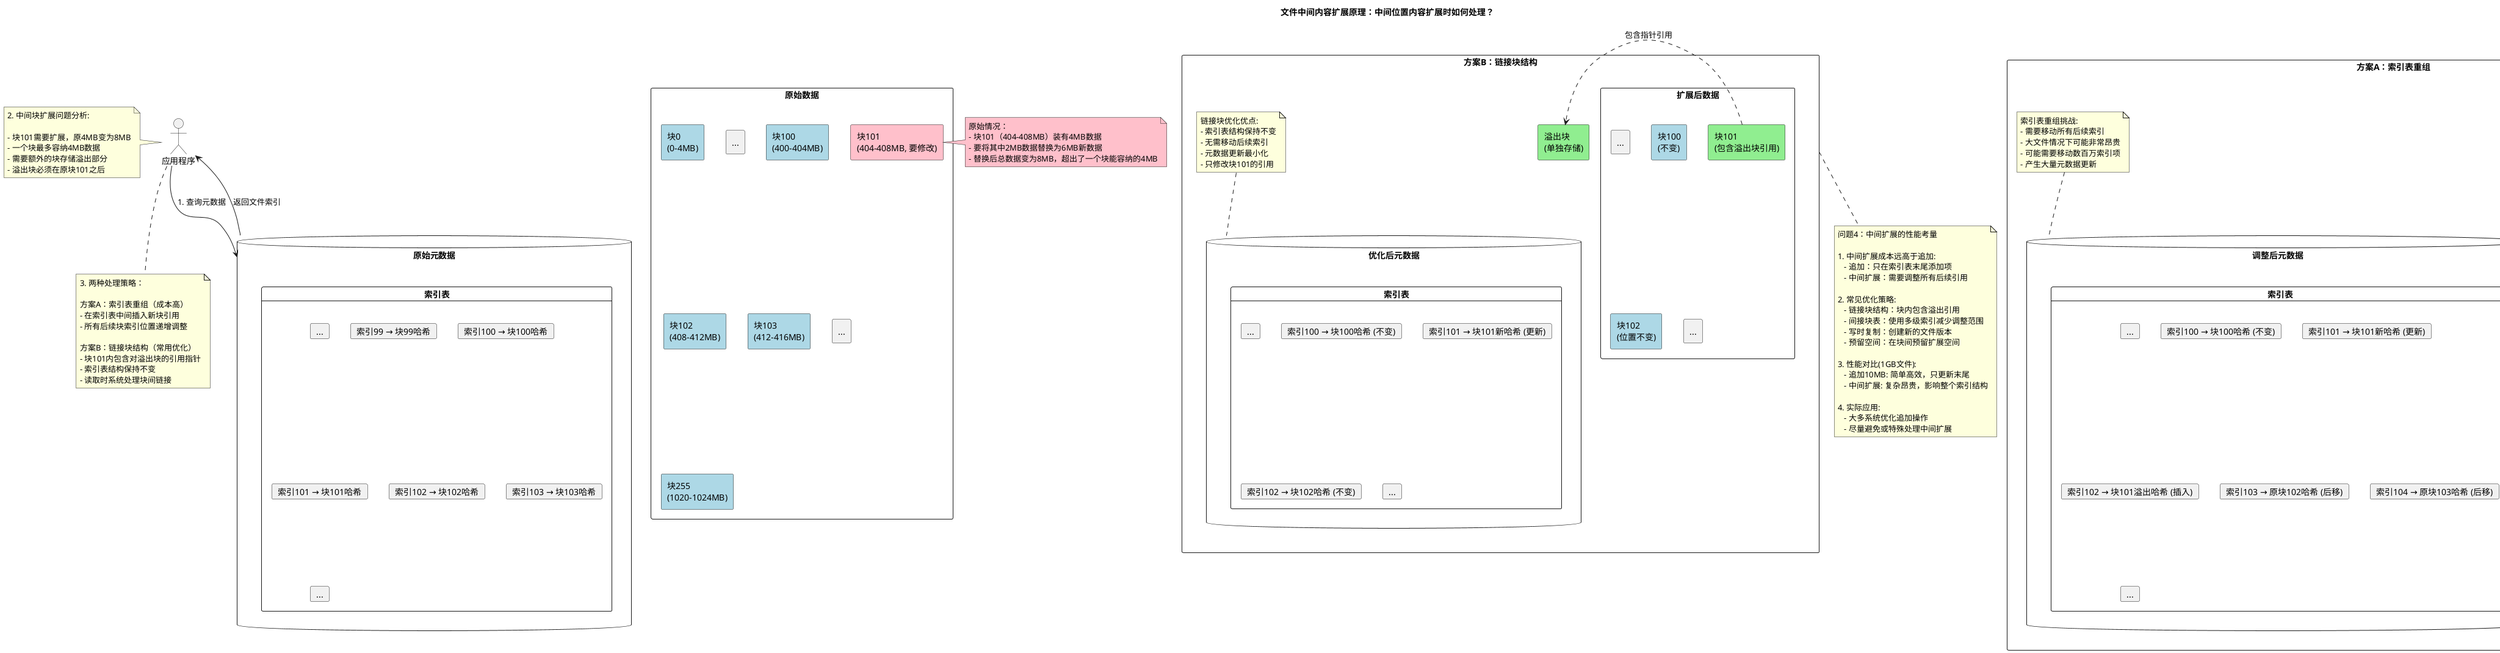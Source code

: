 @startuml 文件中间内容扩展原理

skinparam backgroundColor white
skinparam handwritten false
skinparam defaultFontName Microsoft YaHei

title 文件中间内容扩展原理：中间位置内容扩展时如何处理？

' 中间扩展场景
rectangle "原始数据" as orig_data {
  rectangle "块0\n(0-4MB)" as me_block0 #lightblue
  rectangle "..." as me_more1
  rectangle "块100\n(400-404MB)" as me_block100 #lightblue
  rectangle "块101\n(404-408MB, 要修改)" as me_block101 #pink
  rectangle "块102\n(408-412MB)" as me_block102 #lightblue
  rectangle "块103\n(412-416MB)" as me_block103 #lightblue
  rectangle "..." as me_more2
  rectangle "块255\n(1020-1024MB)" as me_block255 #lightblue
}

note right of me_block101 #pink
  原始情况：
  - 块101（404-408MB）装有4MB数据
  - 要将其中2MB数据替换为6MB新数据
  - 替换后总数据变为8MB，超出了一个块能容纳的4MB
end note

' 元数据
database "原始元数据" as orig_metadata {
  card "索引表" as old_idx {
    card "..." as old_more1
    card "索引99 → 块99哈希" as old_idx99
    card "索引100 → 块100哈希" as old_idx100
    card "索引101 → 块101哈希" as old_idx101
    card "索引102 → 块102哈希" as old_idx102
    card "索引103 → 块103哈希" as old_idx103
    card "..." as old_more2
  }
}

' 更新流程
actor "应用程序" as app

app -down-> orig_metadata: 1. 查询元数据
orig_metadata -up-> app: 返回文件索引

note left of app
  2. 中间块扩展问题分析:
  
  - 块101需要扩展，原4MB变为8MB
  - 一个块最多容纳4MB数据
  - 需要额外的块存储溢出部分
  - 溢出块必须在原块101之后
end note

note bottom of app
  3. 两种处理策略：
  
  方案A：索引表重组（成本高）
  - 在索引表中间插入新块引用
  - 所有后续块索引位置递增调整
  
  方案B：链接块结构（常用优化）
  - 块101内包含对溢出块的引用指针
  - 索引表结构保持不变
  - 读取时系统处理块间链接
end note

' 方案A：索引表重组
rectangle "方案A：索引表重组" as solution_a {
  rectangle "扩展后数据" as expanded_data_a {
    rectangle "..." as exp_more1_a
    rectangle "块100\n(不变)" as exp_block100_a #lightblue
    rectangle "块101\n(已更新)" as exp_block101_a #lightgreen
    rectangle "块101溢出\n(新增块)" as exp_overflow_a #lightgreen
    rectangle "块102\n(位置后移)" as exp_block102_a #lightblue
    rectangle "块103\n(位置后移)" as exp_block103_a #lightblue
    rectangle "..." as exp_more2_a
  }
  
  database "调整后元数据" as new_metadata_a {
    card "索引表" as new_idx_a {
      card "..." as new_more1_a
      card "索引100 → 块100哈希 (不变)" as new_idx100_a
      card "索引101 → 块101新哈希 (更新)" as new_idx101_a
      card "索引102 → 块101溢出哈希 (插入)" as new_idx102_a
      card "索引103 → 原块102哈希 (后移)" as new_idx103_a
      card "索引104 → 原块103哈希 (后移)" as new_idx104_a
      card "..." as new_more2_a
    }
  }
  
  note top of new_metadata_a
    索引表重组挑战:
    - 需要移动所有后续索引
    - 大文件情况下可能非常昂贵
    - 可能需要移动数百万索引项
    - 产生大量元数据更新
  end note
}

' 方案B：链接块结构
rectangle "方案B：链接块结构" as solution_b {
  rectangle "扩展后数据" as expanded_data_b {
    rectangle "..." as exp_more1_b
    rectangle "块100\n(不变)" as exp_block100_b #lightblue
    rectangle "块101\n(包含溢出块引用)" as exp_block101_b #lightgreen
    rectangle "块102\n(位置不变)" as exp_block102_b #lightblue
    rectangle "..." as exp_more2_b
  }
  
  rectangle "溢出块\n(单独存储)" as overflow_block_b #lightgreen
  
  exp_block101_b .right.> overflow_block_b : 包含指针引用
  
  database "优化后元数据" as new_metadata_b {
    card "索引表" as new_idx_b {
      card "..." as new_more1_b
      card "索引100 → 块100哈希 (不变)" as new_idx100_b
      card "索引101 → 块101新哈希 (更新)" as new_idx101_b
      card "索引102 → 块102哈希 (不变)" as new_idx102_b
      card "..." as new_more2_b
    }
  }
  
  note top of new_metadata_b
    链接块优化优点:
    - 索引表结构保持不变
    - 无需移动后续索引
    - 元数据更新最小化
    - 只修改块101的引用
  end note
}

note bottom of solution_b
  问题4：中间扩展的性能考量
  
  1. 中间扩展成本远高于追加:
     - 追加：只在索引表末尾添加项
     - 中间扩展：需要调整所有后续引用
  
  2. 常见优化策略:
     - 链接块结构：块内包含溢出引用
     - 间接块表：使用多级索引减少调整范围
     - 写时复制：创建新的文件版本
     - 预留空间：在块间预留扩展空间
  
  3. 性能对比(1GB文件):
     - 追加10MB: 简单高效，只更新末尾
     - 中间扩展: 复杂昂贵，影响整个索引结构
  
  4. 实际应用:
     - 大多系统优化追加操作
     - 尽量避免或特殊处理中间扩展
end note

@enduml 